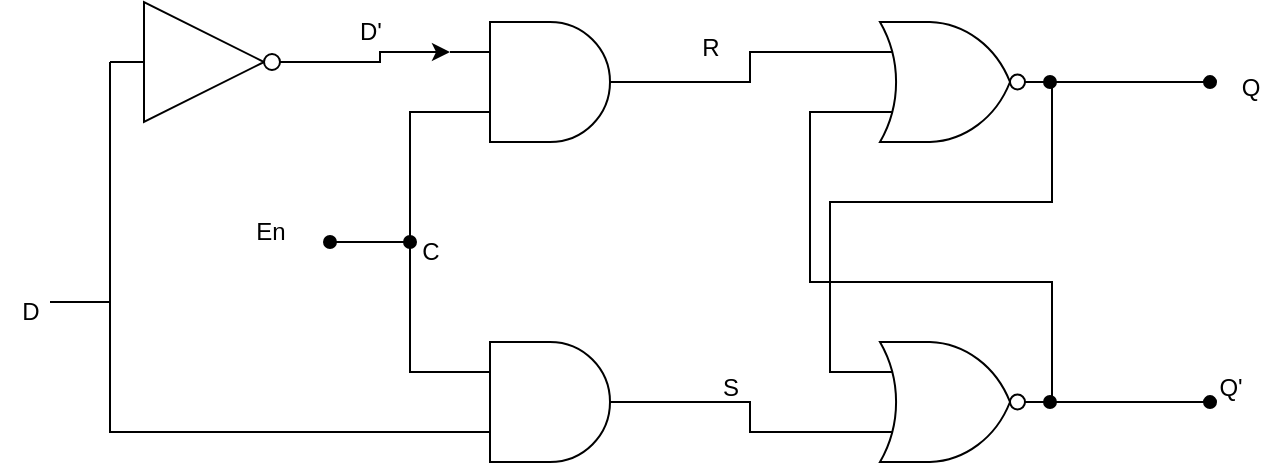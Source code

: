 <mxfile version="22.1.18" type="device">
  <diagram name="Page-1" id="zORE4qHWoBSUlIPuWkxU">
    <mxGraphModel dx="1543" dy="418" grid="1" gridSize="10" guides="1" tooltips="1" connect="1" arrows="1" fold="1" page="1" pageScale="1" pageWidth="827" pageHeight="1169" math="0" shadow="0">
      <root>
        <mxCell id="0" />
        <mxCell id="1" parent="0" />
        <mxCell id="nHS9-a7cY24uqs029scO-3" style="edgeStyle=orthogonalEdgeStyle;rounded=0;orthogonalLoop=1;jettySize=auto;html=1;exitX=1;exitY=0.5;exitDx=0;exitDy=0;exitPerimeter=0;endArrow=oval;endFill=1;" edge="1" parent="1" source="nHS9-a7cY24uqs029scO-1">
          <mxGeometry relative="1" as="geometry">
            <mxPoint x="600" y="80.048" as="targetPoint" />
          </mxGeometry>
        </mxCell>
        <mxCell id="nHS9-a7cY24uqs029scO-5" style="edgeStyle=orthogonalEdgeStyle;rounded=0;orthogonalLoop=1;jettySize=auto;html=1;exitX=0;exitY=0.75;exitDx=0;exitDy=0;exitPerimeter=0;endArrow=oval;endFill=1;" edge="1" parent="1" source="nHS9-a7cY24uqs029scO-1">
          <mxGeometry relative="1" as="geometry">
            <mxPoint x="520" y="240" as="targetPoint" />
            <Array as="points">
              <mxPoint x="400" y="95" />
              <mxPoint x="400" y="180" />
              <mxPoint x="521" y="180" />
              <mxPoint x="521" y="240" />
            </Array>
          </mxGeometry>
        </mxCell>
        <mxCell id="nHS9-a7cY24uqs029scO-1" value="" style="verticalLabelPosition=bottom;shadow=0;dashed=0;align=center;html=1;verticalAlign=top;shape=mxgraph.electrical.logic_gates.logic_gate;operation=or;negating=1;negSize=0.15;" vertex="1" parent="1">
          <mxGeometry x="420" y="50" width="100" height="60" as="geometry" />
        </mxCell>
        <mxCell id="nHS9-a7cY24uqs029scO-4" style="edgeStyle=orthogonalEdgeStyle;rounded=0;orthogonalLoop=1;jettySize=auto;html=1;exitX=1;exitY=0.5;exitDx=0;exitDy=0;exitPerimeter=0;endArrow=oval;endFill=1;" edge="1" parent="1" source="nHS9-a7cY24uqs029scO-2">
          <mxGeometry relative="1" as="geometry">
            <mxPoint x="600" y="240.048" as="targetPoint" />
          </mxGeometry>
        </mxCell>
        <mxCell id="nHS9-a7cY24uqs029scO-6" style="edgeStyle=orthogonalEdgeStyle;rounded=0;orthogonalLoop=1;jettySize=auto;html=1;exitX=0;exitY=0.25;exitDx=0;exitDy=0;exitPerimeter=0;endArrow=oval;endFill=1;" edge="1" parent="1" source="nHS9-a7cY24uqs029scO-2">
          <mxGeometry relative="1" as="geometry">
            <mxPoint x="520" y="80" as="targetPoint" />
            <Array as="points">
              <mxPoint x="410" y="225" />
              <mxPoint x="410" y="140" />
              <mxPoint x="521" y="140" />
              <mxPoint x="521" y="80" />
            </Array>
          </mxGeometry>
        </mxCell>
        <mxCell id="nHS9-a7cY24uqs029scO-2" value="" style="verticalLabelPosition=bottom;shadow=0;dashed=0;align=center;html=1;verticalAlign=top;shape=mxgraph.electrical.logic_gates.logic_gate;operation=or;negating=1;negSize=0.15;" vertex="1" parent="1">
          <mxGeometry x="420" y="210" width="100" height="60" as="geometry" />
        </mxCell>
        <mxCell id="nHS9-a7cY24uqs029scO-7" value="" style="verticalLabelPosition=bottom;shadow=0;dashed=0;align=center;html=1;verticalAlign=top;shape=mxgraph.electrical.logic_gates.logic_gate;operation=and;" vertex="1" parent="1">
          <mxGeometry x="220" y="50" width="100" height="60" as="geometry" />
        </mxCell>
        <mxCell id="nHS9-a7cY24uqs029scO-8" value="" style="verticalLabelPosition=bottom;shadow=0;dashed=0;align=center;html=1;verticalAlign=top;shape=mxgraph.electrical.logic_gates.logic_gate;operation=and;" vertex="1" parent="1">
          <mxGeometry x="220" y="210" width="100" height="60" as="geometry" />
        </mxCell>
        <mxCell id="nHS9-a7cY24uqs029scO-9" style="edgeStyle=orthogonalEdgeStyle;rounded=0;orthogonalLoop=1;jettySize=auto;html=1;exitX=1;exitY=0.5;exitDx=0;exitDy=0;exitPerimeter=0;entryX=0;entryY=0.25;entryDx=0;entryDy=0;entryPerimeter=0;endArrow=none;endFill=0;" edge="1" parent="1" source="nHS9-a7cY24uqs029scO-7" target="nHS9-a7cY24uqs029scO-1">
          <mxGeometry relative="1" as="geometry" />
        </mxCell>
        <mxCell id="nHS9-a7cY24uqs029scO-10" style="edgeStyle=orthogonalEdgeStyle;rounded=0;orthogonalLoop=1;jettySize=auto;html=1;exitX=1;exitY=0.5;exitDx=0;exitDy=0;exitPerimeter=0;entryX=0;entryY=0.75;entryDx=0;entryDy=0;entryPerimeter=0;endArrow=none;endFill=0;" edge="1" parent="1" source="nHS9-a7cY24uqs029scO-8" target="nHS9-a7cY24uqs029scO-2">
          <mxGeometry relative="1" as="geometry" />
        </mxCell>
        <mxCell id="nHS9-a7cY24uqs029scO-11" style="edgeStyle=orthogonalEdgeStyle;rounded=0;orthogonalLoop=1;jettySize=auto;html=1;exitX=0;exitY=0.25;exitDx=0;exitDy=0;exitPerimeter=0;entryX=0;entryY=0.75;entryDx=0;entryDy=0;entryPerimeter=0;endArrow=none;endFill=0;" edge="1" parent="1" source="nHS9-a7cY24uqs029scO-8" target="nHS9-a7cY24uqs029scO-7">
          <mxGeometry relative="1" as="geometry" />
        </mxCell>
        <mxCell id="nHS9-a7cY24uqs029scO-12" value="" style="endArrow=oval;html=1;rounded=0;endFill=1;startArrow=oval;startFill=1;" edge="1" parent="1">
          <mxGeometry width="50" height="50" relative="1" as="geometry">
            <mxPoint x="160" y="160" as="sourcePoint" />
            <mxPoint x="200" y="160" as="targetPoint" />
          </mxGeometry>
        </mxCell>
        <mxCell id="nHS9-a7cY24uqs029scO-13" value="En" style="text;html=1;align=center;verticalAlign=middle;resizable=0;points=[];autosize=1;strokeColor=none;fillColor=none;" vertex="1" parent="1">
          <mxGeometry x="110" y="140" width="40" height="30" as="geometry" />
        </mxCell>
        <mxCell id="nHS9-a7cY24uqs029scO-17" value="" style="verticalLabelPosition=bottom;shadow=0;dashed=0;align=center;html=1;verticalAlign=top;shape=mxgraph.electrical.logic_gates.inverter_2" vertex="1" parent="1">
          <mxGeometry x="50" y="40" width="100" height="60" as="geometry" />
        </mxCell>
        <mxCell id="nHS9-a7cY24uqs029scO-18" style="edgeStyle=orthogonalEdgeStyle;rounded=0;orthogonalLoop=1;jettySize=auto;html=1;exitX=1;exitY=0.5;exitDx=0;exitDy=0;exitPerimeter=0;entryX=0;entryY=0.25;entryDx=0;entryDy=0;entryPerimeter=0;" edge="1" parent="1" source="nHS9-a7cY24uqs029scO-17" target="nHS9-a7cY24uqs029scO-7">
          <mxGeometry relative="1" as="geometry" />
        </mxCell>
        <mxCell id="nHS9-a7cY24uqs029scO-19" style="edgeStyle=orthogonalEdgeStyle;rounded=0;orthogonalLoop=1;jettySize=auto;html=1;exitX=0;exitY=0.75;exitDx=0;exitDy=0;exitPerimeter=0;entryX=0;entryY=0.5;entryDx=0;entryDy=0;entryPerimeter=0;endArrow=none;endFill=0;" edge="1" parent="1" source="nHS9-a7cY24uqs029scO-8" target="nHS9-a7cY24uqs029scO-17">
          <mxGeometry relative="1" as="geometry">
            <Array as="points">
              <mxPoint x="50" y="255" />
            </Array>
          </mxGeometry>
        </mxCell>
        <mxCell id="nHS9-a7cY24uqs029scO-20" value="" style="endArrow=none;html=1;rounded=0;" edge="1" parent="1">
          <mxGeometry width="50" height="50" relative="1" as="geometry">
            <mxPoint x="20" y="190" as="sourcePoint" />
            <mxPoint x="50" y="190" as="targetPoint" />
          </mxGeometry>
        </mxCell>
        <mxCell id="nHS9-a7cY24uqs029scO-21" value="D" style="text;html=1;align=center;verticalAlign=middle;resizable=0;points=[];autosize=1;strokeColor=none;fillColor=none;" vertex="1" parent="1">
          <mxGeometry x="-5" y="180" width="30" height="30" as="geometry" />
        </mxCell>
        <mxCell id="nHS9-a7cY24uqs029scO-22" value="D&#39;" style="text;html=1;align=center;verticalAlign=middle;resizable=0;points=[];autosize=1;strokeColor=none;fillColor=none;" vertex="1" parent="1">
          <mxGeometry x="165" y="40" width="30" height="30" as="geometry" />
        </mxCell>
        <mxCell id="nHS9-a7cY24uqs029scO-23" value="R" style="text;html=1;align=center;verticalAlign=middle;resizable=0;points=[];autosize=1;strokeColor=none;fillColor=none;" vertex="1" parent="1">
          <mxGeometry x="335" y="48" width="30" height="30" as="geometry" />
        </mxCell>
        <mxCell id="nHS9-a7cY24uqs029scO-24" value="C" style="text;html=1;align=center;verticalAlign=middle;resizable=0;points=[];autosize=1;strokeColor=none;fillColor=none;" vertex="1" parent="1">
          <mxGeometry x="195" y="150" width="30" height="30" as="geometry" />
        </mxCell>
        <mxCell id="nHS9-a7cY24uqs029scO-25" value="S" style="text;html=1;align=center;verticalAlign=middle;resizable=0;points=[];autosize=1;strokeColor=none;fillColor=none;" vertex="1" parent="1">
          <mxGeometry x="345" y="218" width="30" height="30" as="geometry" />
        </mxCell>
        <mxCell id="nHS9-a7cY24uqs029scO-26" value="Q" style="text;html=1;align=center;verticalAlign=middle;resizable=0;points=[];autosize=1;strokeColor=none;fillColor=none;" vertex="1" parent="1">
          <mxGeometry x="605" y="68" width="30" height="30" as="geometry" />
        </mxCell>
        <mxCell id="nHS9-a7cY24uqs029scO-27" value="Q&#39;" style="text;html=1;align=center;verticalAlign=middle;resizable=0;points=[];autosize=1;strokeColor=none;fillColor=none;" vertex="1" parent="1">
          <mxGeometry x="590" y="218" width="40" height="30" as="geometry" />
        </mxCell>
      </root>
    </mxGraphModel>
  </diagram>
</mxfile>
